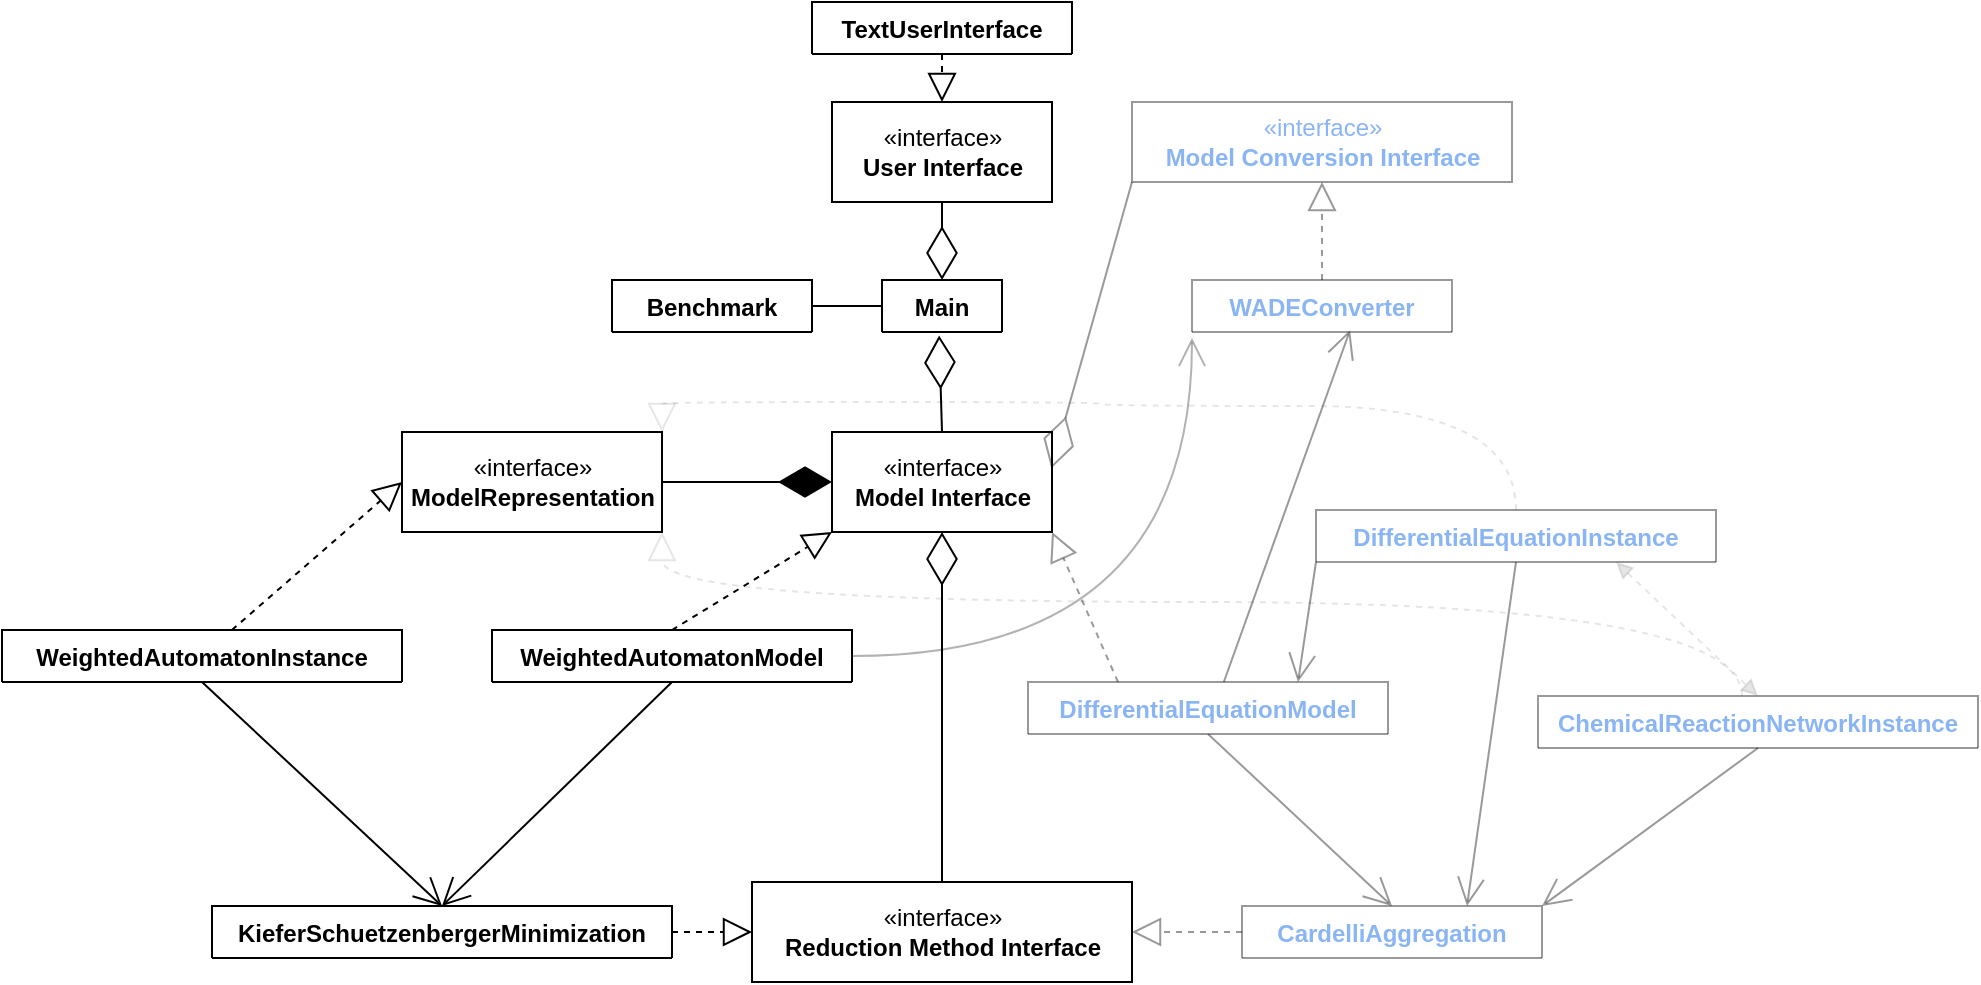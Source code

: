 <mxfile version="13.0.3" type="device"><diagram id="X-JWrB2I_IDT17ATa74M" name="Page-1"><mxGraphModel dx="1952" dy="783" grid="0" gridSize="10" guides="1" tooltips="1" connect="1" arrows="1" fold="1" page="1" pageScale="1" pageWidth="850" pageHeight="1100" math="0" shadow="0"><root><mxCell id="0"/><mxCell id="1" parent="0"/><mxCell id="hrjpZZvlYAZTio8pe_7--60" value="«interface»&lt;br&gt;&lt;div&gt;&lt;b&gt;User Interface&lt;/b&gt;&lt;/div&gt;" style="html=1;align=center;" parent="1" vertex="1"><mxGeometry x="315" y="360" width="110" height="50" as="geometry"/></mxCell><mxCell id="hrjpZZvlYAZTio8pe_7--61" value="«interface»&lt;br&gt;&lt;b&gt;Model Interface&lt;/b&gt;" style="html=1;align=center;" parent="1" vertex="1"><mxGeometry x="315" y="525" width="110" height="50" as="geometry"/></mxCell><mxCell id="hrjpZZvlYAZTio8pe_7--62" value="«interface»&lt;br&gt;&lt;b&gt;Reduction Method Interface&lt;/b&gt;" style="html=1;align=center;" parent="1" vertex="1"><mxGeometry x="275" y="750" width="190" height="50" as="geometry"/></mxCell><mxCell id="hrjpZZvlYAZTio8pe_7--63" value="" style="endArrow=block;dashed=1;endFill=0;endSize=12;html=1;exitX=0.5;exitY=0;exitDx=0;exitDy=0;entryX=0;entryY=1;entryDx=0;entryDy=0;" parent="1" source="hrjpZZvlYAZTio8pe_7--24" target="hrjpZZvlYAZTio8pe_7--61" edge="1"><mxGeometry width="160" relative="1" as="geometry"><mxPoint x="390" y="810" as="sourcePoint"/><mxPoint x="230" y="810" as="targetPoint"/></mxGeometry></mxCell><mxCell id="hrjpZZvlYAZTio8pe_7--64" value="" style="endArrow=block;dashed=1;endFill=0;endSize=12;html=1;entryX=1;entryY=1;entryDx=0;entryDy=0;exitX=0.25;exitY=0;exitDx=0;exitDy=0;opacity=40;" parent="1" source="hrjpZZvlYAZTio8pe_7--28" target="hrjpZZvlYAZTio8pe_7--61" edge="1"><mxGeometry width="160" relative="1" as="geometry"><mxPoint x="230" y="810" as="sourcePoint"/><mxPoint x="390" y="810" as="targetPoint"/></mxGeometry></mxCell><mxCell id="hrjpZZvlYAZTio8pe_7--67" value="" style="endArrow=block;dashed=1;endFill=0;endSize=12;html=1;entryX=0;entryY=0.5;entryDx=0;entryDy=0;exitX=1;exitY=0.5;exitDx=0;exitDy=0;" parent="1" source="hrjpZZvlYAZTio8pe_7--5" target="hrjpZZvlYAZTio8pe_7--62" edge="1"><mxGeometry width="160" relative="1" as="geometry"><mxPoint x="210" y="640" as="sourcePoint"/><mxPoint x="370" y="640" as="targetPoint"/></mxGeometry></mxCell><mxCell id="hrjpZZvlYAZTio8pe_7--70" value="" style="endArrow=open;endFill=1;endSize=12;html=1;entryX=0.5;entryY=0;entryDx=0;entryDy=0;exitX=0.5;exitY=1;exitDx=0;exitDy=0;" parent="1" source="hrjpZZvlYAZTio8pe_7--24" target="hrjpZZvlYAZTio8pe_7--5" edge="1"><mxGeometry width="160" relative="1" as="geometry"><mxPoint x="-150" y="790" as="sourcePoint"/><mxPoint x="370" y="640" as="targetPoint"/></mxGeometry></mxCell><mxCell id="hrjpZZvlYAZTio8pe_7--71" value="" style="endArrow=open;endFill=1;endSize=12;html=1;entryX=0.5;entryY=0;entryDx=0;entryDy=0;exitX=0.5;exitY=1;exitDx=0;exitDy=0;opacity=40;" parent="1" source="hrjpZZvlYAZTio8pe_7--28" target="hrjpZZvlYAZTio8pe_7--20" edge="1"><mxGeometry width="160" relative="1" as="geometry"><mxPoint x="839" y="745" as="sourcePoint"/><mxPoint x="700" y="640" as="targetPoint"/></mxGeometry></mxCell><mxCell id="hrjpZZvlYAZTio8pe_7--73" value="" style="endArrow=none;html=1;strokeColor=#000000;entryX=0;entryY=0.5;entryDx=0;entryDy=0;exitX=1;exitY=0.5;exitDx=0;exitDy=0;" parent="1" source="hrjpZZvlYAZTio8pe_7--32" target="hrjpZZvlYAZTio8pe_7--54" edge="1"><mxGeometry width="50" height="50" relative="1" as="geometry"><mxPoint x="280" y="470" as="sourcePoint"/><mxPoint x="370" y="610" as="targetPoint"/></mxGeometry></mxCell><mxCell id="hrjpZZvlYAZTio8pe_7--74" value="" style="endArrow=diamondThin;endFill=0;endSize=24;html=1;strokeColor=#000000;entryX=0.5;entryY=0;entryDx=0;entryDy=0;exitX=0.5;exitY=1;exitDx=0;exitDy=0;" parent="1" source="hrjpZZvlYAZTio8pe_7--60" target="hrjpZZvlYAZTio8pe_7--51" edge="1"><mxGeometry width="160" relative="1" as="geometry"><mxPoint x="270" y="640" as="sourcePoint"/><mxPoint x="430" y="640" as="targetPoint"/></mxGeometry></mxCell><mxCell id="hrjpZZvlYAZTio8pe_7--75" value="" style="endArrow=block;dashed=1;endFill=0;endSize=12;html=1;strokeColor=#000000;entryX=0.5;entryY=0;entryDx=0;entryDy=0;exitX=0.5;exitY=1;exitDx=0;exitDy=0;" parent="1" target="hrjpZZvlYAZTio8pe_7--60" edge="1" source="hrjpZZvlYAZTio8pe_7--15"><mxGeometry width="160" relative="1" as="geometry"><mxPoint x="370" y="258" as="sourcePoint"/><mxPoint x="430" y="640" as="targetPoint"/></mxGeometry></mxCell><mxCell id="hrjpZZvlYAZTio8pe_7--77" value="" style="endArrow=diamondThin;endFill=0;endSize=24;html=1;strokeColor=#000000;entryX=0.476;entryY=1.068;entryDx=0;entryDy=0;entryPerimeter=0;exitX=0.5;exitY=0;exitDx=0;exitDy=0;" parent="1" target="hrjpZZvlYAZTio8pe_7--54" edge="1" source="hrjpZZvlYAZTio8pe_7--61"><mxGeometry width="160" relative="1" as="geometry"><mxPoint x="340" y="540" as="sourcePoint"/><mxPoint x="610" y="860" as="targetPoint"/></mxGeometry></mxCell><mxCell id="hrjpZZvlYAZTio8pe_7--78" value="" style="endArrow=diamondThin;endFill=0;endSize=24;html=1;strokeColor=#000000;entryX=0.5;entryY=1;entryDx=0;entryDy=0;exitX=0.5;exitY=0;exitDx=0;exitDy=0;" parent="1" target="hrjpZZvlYAZTio8pe_7--61" edge="1" source="hrjpZZvlYAZTio8pe_7--62"><mxGeometry width="160" relative="1" as="geometry"><mxPoint x="355" y="797" as="sourcePoint"/><mxPoint x="610" y="810" as="targetPoint"/></mxGeometry></mxCell><mxCell id="hrjpZZvlYAZTio8pe_7--79" value="&lt;font color=&quot;#8ab5f5&quot;&gt;«interface»&lt;br&gt;&lt;b&gt;Model Conversion Interface&lt;/b&gt;&lt;/font&gt;" style="html=1;align=center;opacity=40;" parent="1" vertex="1"><mxGeometry x="465" y="360" width="190" height="40" as="geometry"/></mxCell><mxCell id="hrjpZZvlYAZTio8pe_7--80" value="" style="endArrow=diamondThin;endFill=0;endSize=24;html=1;strokeColor=#000000;entryX=0.997;entryY=0.363;entryDx=0;entryDy=0;entryPerimeter=0;exitX=0;exitY=1;exitDx=0;exitDy=0;opacity=40;" parent="1" source="hrjpZZvlYAZTio8pe_7--79" target="hrjpZZvlYAZTio8pe_7--61" edge="1"><mxGeometry width="160" relative="1" as="geometry"><mxPoint x="470" y="810" as="sourcePoint"/><mxPoint x="630" y="810" as="targetPoint"/></mxGeometry></mxCell><mxCell id="hrjpZZvlYAZTio8pe_7--85" value="" style="endArrow=block;dashed=1;endFill=0;endSize=12;html=1;strokeColor=#000000;entryX=0.5;entryY=1;entryDx=0;entryDy=0;opacity=40;" parent="1" source="hrjpZZvlYAZTio8pe_7--81" target="hrjpZZvlYAZTio8pe_7--79" edge="1"><mxGeometry width="160" relative="1" as="geometry"><mxPoint x="615" y="538" as="sourcePoint"/><mxPoint x="580" y="790" as="targetPoint"/></mxGeometry></mxCell><mxCell id="hrjpZZvlYAZTio8pe_7--86" value="" style="endArrow=open;endFill=1;endSize=12;html=1;strokeColor=#000000;exitX=0.544;exitY=0;exitDx=0;exitDy=0;entryX=0.608;entryY=0.962;entryDx=0;entryDy=0;entryPerimeter=0;exitPerimeter=0;opacity=40;" parent="1" source="hrjpZZvlYAZTio8pe_7--28" target="hrjpZZvlYAZTio8pe_7--81" edge="1"><mxGeometry width="160" relative="1" as="geometry"><mxPoint x="840" y="750" as="sourcePoint"/><mxPoint x="600" y="568" as="targetPoint"/></mxGeometry></mxCell><mxCell id="hrjpZZvlYAZTio8pe_7--87" value="" style="endArrow=open;endFill=1;endSize=12;html=1;strokeColor=#000000;entryX=0;entryY=1.113;entryDx=0;entryDy=0;entryPerimeter=0;jumpStyle=gap;opacity=30;exitX=1;exitY=0.5;exitDx=0;exitDy=0;edgeStyle=orthogonalEdgeStyle;curved=1;" parent="1" source="hrjpZZvlYAZTio8pe_7--24" target="hrjpZZvlYAZTio8pe_7--84" edge="1"><mxGeometry width="160" relative="1" as="geometry"><mxPoint x="317" y="673" as="sourcePoint"/><mxPoint x="640" y="560" as="targetPoint"/><Array as="points"><mxPoint x="495" y="637"/></Array></mxGeometry></mxCell><mxCell id="erVxuez_FqryJfZXv9MT-2" value="«interface»&lt;br&gt;&lt;b&gt;ModelRepresentation&lt;/b&gt;" style="html=1;" parent="1" vertex="1"><mxGeometry x="100" y="525" width="130" height="50" as="geometry"/></mxCell><mxCell id="erVxuez_FqryJfZXv9MT-3" value="" style="endArrow=diamondThin;endFill=1;endSize=24;html=1;entryX=0;entryY=0.5;entryDx=0;entryDy=0;exitX=1;exitY=0.5;exitDx=0;exitDy=0;" parent="1" source="erVxuez_FqryJfZXv9MT-2" target="hrjpZZvlYAZTio8pe_7--61" edge="1"><mxGeometry width="160" relative="1" as="geometry"><mxPoint x="100" y="670" as="sourcePoint"/><mxPoint x="260" y="670" as="targetPoint"/></mxGeometry></mxCell><mxCell id="p5VW88Ze1UOrL_VoEHNT-9" style="rounded=1;orthogonalLoop=1;jettySize=auto;html=1;endArrow=block;endFill=0;dashed=1;endSize=12;entryX=0;entryY=0.5;entryDx=0;entryDy=0;" edge="1" parent="1" source="p5VW88Ze1UOrL_VoEHNT-5" target="erVxuez_FqryJfZXv9MT-2"><mxGeometry relative="1" as="geometry"/></mxCell><mxCell id="hrjpZZvlYAZTio8pe_7--51" value="Main" style="swimlane;fontStyle=1;align=center;verticalAlign=top;childLayout=stackLayout;horizontal=1;startSize=26;horizontalStack=0;resizeParent=1;resizeParentMax=0;resizeLast=0;collapsible=1;marginBottom=0;" parent="1" vertex="1" collapsed="1"><mxGeometry x="340" y="449" width="60" height="26" as="geometry"><mxRectangle x="251" y="450" width="230" height="66" as="alternateBounds"/></mxGeometry></mxCell><mxCell id="hrjpZZvlYAZTio8pe_7--53" value="" style="line;strokeWidth=1;fillColor=none;align=left;verticalAlign=middle;spacingTop=-1;spacingLeft=3;spacingRight=3;rotatable=0;labelPosition=right;points=[];portConstraint=eastwest;" parent="hrjpZZvlYAZTio8pe_7--51" vertex="1"><mxGeometry y="26" width="60" height="8" as="geometry"/></mxCell><mxCell id="hrjpZZvlYAZTio8pe_7--54" value="+ main(argc : int, argv : char*[]) : int&#10;" style="text;strokeColor=none;fillColor=none;align=left;verticalAlign=top;spacingLeft=4;spacingRight=4;overflow=hidden;rotatable=0;points=[[0,0.5],[1,0.5]];portConstraint=eastwest;" parent="hrjpZZvlYAZTio8pe_7--51" vertex="1"><mxGeometry y="34" width="60" height="32" as="geometry"/></mxCell><mxCell id="p5VW88Ze1UOrL_VoEHNT-10" style="edgeStyle=none;rounded=1;orthogonalLoop=1;jettySize=auto;html=1;exitX=0;exitY=0.5;exitDx=0;exitDy=0;entryX=1;entryY=0.5;entryDx=0;entryDy=0;dashed=1;endArrow=block;endFill=0;endSize=12;opacity=40;" edge="1" parent="1" source="hrjpZZvlYAZTio8pe_7--20" target="hrjpZZvlYAZTio8pe_7--62"><mxGeometry relative="1" as="geometry"/></mxCell><mxCell id="hrjpZZvlYAZTio8pe_7--20" value="CardelliAggregation" style="swimlane;fontStyle=1;align=center;verticalAlign=top;childLayout=stackLayout;horizontal=1;startSize=26;horizontalStack=0;resizeParent=1;resizeParentMax=0;resizeLast=0;collapsible=1;marginBottom=0;opacity=40;fontColor=#8AB5F5;" parent="1" vertex="1" collapsed="1"><mxGeometry x="520" y="762" width="150" height="26" as="geometry"><mxRectangle x="425" y="930" width="440" height="150" as="alternateBounds"/></mxGeometry></mxCell><mxCell id="hrjpZZvlYAZTio8pe_7--22" value="" style="line;strokeWidth=1;fillColor=none;align=left;verticalAlign=middle;spacingTop=-1;spacingLeft=3;spacingRight=3;rotatable=0;labelPosition=right;points=[];portConstraint=eastwest;" parent="hrjpZZvlYAZTio8pe_7--20" vertex="1"><mxGeometry y="26" width="150" height="8" as="geometry"/></mxCell><mxCell id="hrjpZZvlYAZTio8pe_7--23" value="+ reduce(validated_input : ModelRepresentation) : ModelRepresentation&#10;- init()&#10;- largest_equivalence()&#10;- backward_prepartitioning()&#10;- split()&#10;- compute_fr()&#10;- compute_br()" style="text;strokeColor=none;fillColor=none;align=left;verticalAlign=top;spacingLeft=4;spacingRight=4;overflow=hidden;rotatable=0;points=[[0,0.5],[1,0.5]];portConstraint=eastwest;fontStyle=4" parent="hrjpZZvlYAZTio8pe_7--20" vertex="1"><mxGeometry y="34" width="150" height="116" as="geometry"/></mxCell><mxCell id="hrjpZZvlYAZTio8pe_7--5" value="KieferSchuetzenbergerMinimization" style="swimlane;fontStyle=1;align=center;verticalAlign=top;childLayout=stackLayout;horizontal=1;startSize=26;horizontalStack=0;resizeParent=1;resizeParentMax=0;resizeLast=0;collapsible=1;marginBottom=0;" parent="1" vertex="1" collapsed="1"><mxGeometry x="5" y="762" width="230" height="26" as="geometry"><mxRectangle x="-90" y="930" width="460" height="104" as="alternateBounds"/></mxGeometry></mxCell><mxCell id="hrjpZZvlYAZTio8pe_7--7" value="" style="line;strokeWidth=1;fillColor=none;align=left;verticalAlign=middle;spacingTop=-1;spacingLeft=3;spacingRight=3;rotatable=0;labelPosition=right;points=[];portConstraint=eastwest;" parent="hrjpZZvlYAZTio8pe_7--5" vertex="1"><mxGeometry y="26" width="230" height="8" as="geometry"/></mxCell><mxCell id="hrjpZZvlYAZTio8pe_7--8" value="+ reduce(validated_input : ModelRepresentation*) : ModelRepresentation*&#10;- WeightedAutomatonInstance* forward_reduction(WeightedAutomatonInstance*)&#10;- WeightedAutomatonInstance* backward_reduction(WeightedAutomatonInstance*)&#10;- schuetzenberger_construction()&#10;" style="text;strokeColor=none;fillColor=none;align=left;verticalAlign=top;spacingLeft=4;spacingRight=4;overflow=hidden;rotatable=0;points=[[0,0.5],[1,0.5]];portConstraint=eastwest;fontStyle=4" parent="hrjpZZvlYAZTio8pe_7--5" vertex="1"><mxGeometry y="34" width="230" height="70" as="geometry"/></mxCell><mxCell id="p5VW88Ze1UOrL_VoEHNT-12" value="" style="endArrow=open;endFill=1;endSize=12;html=1;entryX=0.5;entryY=0;entryDx=0;entryDy=0;exitX=0.5;exitY=1;exitDx=0;exitDy=0;" edge="1" parent="1" source="p5VW88Ze1UOrL_VoEHNT-5" target="hrjpZZvlYAZTio8pe_7--5"><mxGeometry width="160" relative="1" as="geometry"><mxPoint x="-110" y="660" as="sourcePoint"/><mxPoint x="-215" y="736" as="targetPoint"/></mxGeometry></mxCell><mxCell id="p5VW88Ze1UOrL_VoEHNT-5" value="WeightedAutomatonInstance" style="swimlane;fontStyle=1;align=center;verticalAlign=top;childLayout=stackLayout;horizontal=1;startSize=26;horizontalStack=0;resizeParent=1;resizeParentMax=0;resizeLast=0;collapsible=1;marginBottom=0;" vertex="1" collapsed="1" parent="1"><mxGeometry x="-100" y="624" width="200" height="26" as="geometry"><mxRectangle x="-270" y="560" width="190" height="86" as="alternateBounds"/></mxGeometry></mxCell><mxCell id="p5VW88Ze1UOrL_VoEHNT-6" value="+ field: type" style="text;strokeColor=none;fillColor=none;align=left;verticalAlign=top;spacingLeft=4;spacingRight=4;overflow=hidden;rotatable=0;points=[[0,0.5],[1,0.5]];portConstraint=eastwest;" vertex="1" parent="p5VW88Ze1UOrL_VoEHNT-5"><mxGeometry y="26" width="200" height="26" as="geometry"/></mxCell><mxCell id="p5VW88Ze1UOrL_VoEHNT-7" value="" style="line;strokeWidth=1;fillColor=none;align=left;verticalAlign=middle;spacingTop=-1;spacingLeft=3;spacingRight=3;rotatable=0;labelPosition=right;points=[];portConstraint=eastwest;" vertex="1" parent="p5VW88Ze1UOrL_VoEHNT-5"><mxGeometry y="52" width="200" height="8" as="geometry"/></mxCell><mxCell id="p5VW88Ze1UOrL_VoEHNT-8" value="+ method(type): type" style="text;strokeColor=none;fillColor=none;align=left;verticalAlign=top;spacingLeft=4;spacingRight=4;overflow=hidden;rotatable=0;points=[[0,0.5],[1,0.5]];portConstraint=eastwest;" vertex="1" parent="p5VW88Ze1UOrL_VoEHNT-5"><mxGeometry y="60" width="200" height="26" as="geometry"/></mxCell><mxCell id="hrjpZZvlYAZTio8pe_7--15" value="TextUserInterface" style="swimlane;fontStyle=1;align=center;verticalAlign=top;childLayout=stackLayout;horizontal=1;startSize=26;horizontalStack=0;resizeParent=1;resizeParentMax=0;resizeLast=0;collapsible=1;marginBottom=0;" parent="1" vertex="1" collapsed="1"><mxGeometry x="305" y="310" width="130" height="26" as="geometry"><mxRectangle x="210" y="80" width="340" height="176" as="alternateBounds"/></mxGeometry></mxCell><mxCell id="hrjpZZvlYAZTio8pe_7--17" value="" style="line;strokeWidth=1;fillColor=none;align=left;verticalAlign=middle;spacingTop=-1;spacingLeft=3;spacingRight=3;rotatable=0;labelPosition=right;points=[];portConstraint=eastwest;" parent="hrjpZZvlYAZTio8pe_7--15" vertex="1"><mxGeometry y="26" width="130" height="8" as="geometry"/></mxCell><mxCell id="hrjpZZvlYAZTio8pe_7--18" value="+ select_task() : enum Task&#10;+ select_model() : ModelInterface&#10;+ select_method() :  ReductionMethodInterface&#10;+ select_input_method() : enum IOMethod&#10;+ file_input() : FILE*&#10;+ stdin_input() : char*&#10;+ select_output_method() : enum IOMethod&#10;+ display_exec_file(output_destination : FILE*) &#10;+ display_exec_stdout(output : char* ) " style="text;strokeColor=none;fillColor=none;align=left;verticalAlign=top;spacingLeft=4;spacingRight=4;overflow=hidden;rotatable=0;points=[[0,0.5],[1,0.5]];portConstraint=eastwest;fontStyle=4" parent="hrjpZZvlYAZTio8pe_7--15" vertex="1"><mxGeometry y="34" width="130" height="142" as="geometry"/></mxCell><mxCell id="hrjpZZvlYAZTio8pe_7--32" value="Benchmark" style="swimlane;fontStyle=1;align=center;verticalAlign=top;childLayout=stackLayout;horizontal=1;startSize=26;horizontalStack=0;resizeParent=1;resizeParentMax=0;resizeLast=0;collapsible=1;marginBottom=0;" parent="1" vertex="1" collapsed="1"><mxGeometry x="205" y="449" width="100" height="26" as="geometry"><mxRectangle x="-140" y="423" width="301" height="120" as="alternateBounds"/></mxGeometry></mxCell><mxCell id="hrjpZZvlYAZTio8pe_7--36" value="+&lt;u&gt;&amp;nbsp;explicit_wa_benchmark_example : char*&lt;br&gt;&lt;/u&gt;" style="text;html=1;align=left;verticalAlign=middle;resizable=0;points=[];autosize=1;" parent="hrjpZZvlYAZTio8pe_7--32" vertex="1"><mxGeometry y="26" width="100" height="20" as="geometry"/></mxCell><mxCell id="hrjpZZvlYAZTio8pe_7--37" value="&lt;div&gt;&lt;span&gt;+ &lt;/span&gt;&lt;u&gt;explicit_de_benchmark_exampel : char*&lt;/u&gt;&lt;/div&gt;" style="text;html=1;align=left;verticalAlign=middle;resizable=0;points=[];autosize=1;" parent="hrjpZZvlYAZTio8pe_7--32" vertex="1"><mxGeometry y="46" width="100" height="20" as="geometry"/></mxCell><mxCell id="hrjpZZvlYAZTio8pe_7--34" value="" style="line;strokeWidth=1;fillColor=none;align=left;verticalAlign=middle;spacingTop=-1;spacingLeft=3;spacingRight=3;rotatable=0;labelPosition=right;points=[];portConstraint=eastwest;" parent="hrjpZZvlYAZTio8pe_7--32" vertex="1"><mxGeometry y="66" width="100" height="14" as="geometry"/></mxCell><mxCell id="hrjpZZvlYAZTio8pe_7--41" value="&lt;u&gt;+ DE_benchmark_generator(variables : int) : char*&lt;/u&gt;" style="text;html=1;align=left;verticalAlign=middle;resizable=0;points=[];autosize=1;" parent="hrjpZZvlYAZTio8pe_7--32" vertex="1"><mxGeometry y="80" width="100" height="20" as="geometry"/></mxCell><mxCell id="hrjpZZvlYAZTio8pe_7--39" value="&lt;u&gt;+&amp;nbsp; WA_benchmark_generator(states : int) : char*&lt;/u&gt;" style="text;html=1;align=left;verticalAlign=middle;resizable=0;points=[];autosize=1;" parent="hrjpZZvlYAZTio8pe_7--32" vertex="1"><mxGeometry y="100" width="100" height="20" as="geometry"/></mxCell><mxCell id="p5VW88Ze1UOrL_VoEHNT-27" style="edgeStyle=orthogonalEdgeStyle;curved=1;rounded=1;jumpStyle=gap;orthogonalLoop=1;jettySize=auto;html=1;entryX=1;entryY=0;entryDx=0;entryDy=0;dashed=1;endArrow=block;endFill=0;endSize=12;fontColor=#8AB5F5;opacity=10;" edge="1" parent="1" source="p5VW88Ze1UOrL_VoEHNT-17" target="erVxuez_FqryJfZXv9MT-2"><mxGeometry relative="1" as="geometry"><Array as="points"><mxPoint x="450" y="512"/><mxPoint x="450" y="510"/><mxPoint x="230" y="510"/></Array></mxGeometry></mxCell><mxCell id="p5VW88Ze1UOrL_VoEHNT-26" style="edgeStyle=orthogonalEdgeStyle;rounded=1;jumpStyle=gap;orthogonalLoop=1;jettySize=auto;html=1;entryX=1;entryY=1;entryDx=0;entryDy=0;dashed=1;endArrow=block;endFill=0;endSize=12;fontColor=#8AB5F5;opacity=10;curved=1;" edge="1" parent="1" source="p5VW88Ze1UOrL_VoEHNT-21" target="erVxuez_FqryJfZXv9MT-2"><mxGeometry relative="1" as="geometry"><Array as="points"><mxPoint x="770" y="610"/><mxPoint x="230" y="610"/></Array></mxGeometry></mxCell><mxCell id="p5VW88Ze1UOrL_VoEHNT-28" value="" style="endArrow=open;endFill=1;endSize=12;html=1;strokeColor=#000000;exitX=0;exitY=1;exitDx=0;exitDy=0;entryX=0.75;entryY=0;entryDx=0;entryDy=0;opacity=40;" edge="1" parent="1" source="p5VW88Ze1UOrL_VoEHNT-17" target="hrjpZZvlYAZTio8pe_7--28"><mxGeometry width="160" relative="1" as="geometry"><mxPoint x="790" y="660" as="sourcePoint"/><mxPoint x="786.12" y="598.012" as="targetPoint"/></mxGeometry></mxCell><mxCell id="p5VW88Ze1UOrL_VoEHNT-29" value="" style="endArrow=open;endFill=1;endSize=12;html=1;strokeColor=#000000;exitX=0.5;exitY=1;exitDx=0;exitDy=0;entryX=1;entryY=0;entryDx=0;entryDy=0;opacity=40;" edge="1" parent="1" source="p5VW88Ze1UOrL_VoEHNT-21" target="hrjpZZvlYAZTio8pe_7--20"><mxGeometry width="160" relative="1" as="geometry"><mxPoint x="760" y="690" as="sourcePoint"/><mxPoint x="756.12" y="628.012" as="targetPoint"/></mxGeometry></mxCell><mxCell id="p5VW88Ze1UOrL_VoEHNT-30" value="" style="endArrow=open;endFill=1;endSize=12;html=1;strokeColor=#000000;entryX=0.75;entryY=0;entryDx=0;entryDy=0;opacity=40;exitX=0.5;exitY=1;exitDx=0;exitDy=0;" edge="1" parent="1" source="p5VW88Ze1UOrL_VoEHNT-17" target="hrjpZZvlYAZTio8pe_7--20"><mxGeometry width="160" relative="1" as="geometry"><mxPoint x="690" y="530" as="sourcePoint"/><mxPoint x="550" y="823" as="targetPoint"/></mxGeometry></mxCell><mxCell id="hrjpZZvlYAZTio8pe_7--81" value="WADEConverter" style="swimlane;fontStyle=1;align=center;verticalAlign=top;childLayout=stackLayout;horizontal=1;startSize=26;horizontalStack=0;resizeParent=1;resizeParentMax=0;resizeLast=0;collapsible=1;marginBottom=0;opacity=40;fontColor=#8AB5F5;" parent="1" vertex="1" collapsed="1"><mxGeometry x="495" y="449" width="130" height="26" as="geometry"><mxRectangle x="550" y="540" width="500" height="80" as="alternateBounds"/></mxGeometry></mxCell><mxCell id="hrjpZZvlYAZTio8pe_7--83" value="" style="line;strokeWidth=1;fillColor=none;align=left;verticalAlign=middle;spacingTop=-1;spacingLeft=3;spacingRight=3;rotatable=0;labelPosition=right;points=[];portConstraint=eastwest;" parent="hrjpZZvlYAZTio8pe_7--81" vertex="1"><mxGeometry y="26" width="130" height="8" as="geometry"/></mxCell><mxCell id="hrjpZZvlYAZTio8pe_7--84" value="+ convert_left_to_right(representation : ModelRepresentation) : ModelRepresentation&#10;+ convert_right_to_left(representation : ModelRepresentation) : ModelRepresentation" style="text;strokeColor=none;fillColor=none;align=left;verticalAlign=top;spacingLeft=4;spacingRight=4;overflow=hidden;rotatable=0;points=[[0,0.5],[1,0.5]];portConstraint=eastwest;fontStyle=4" parent="hrjpZZvlYAZTio8pe_7--81" vertex="1"><mxGeometry y="34" width="130" height="46" as="geometry"/></mxCell><mxCell id="p5VW88Ze1UOrL_VoEHNT-31" value="" style="endArrow=block;startArrow=block;endFill=1;startFill=1;html=1;dashed=1;fontColor=#8AB5F5;opacity=10;entryX=0.5;entryY=0;entryDx=0;entryDy=0;exitX=0.75;exitY=1;exitDx=0;exitDy=0;" edge="1" parent="1" source="p5VW88Ze1UOrL_VoEHNT-17" target="p5VW88Ze1UOrL_VoEHNT-21"><mxGeometry width="160" relative="1" as="geometry"><mxPoint x="790" y="600" as="sourcePoint"/><mxPoint x="940" y="620" as="targetPoint"/></mxGeometry></mxCell><mxCell id="hrjpZZvlYAZTio8pe_7--24" value="WeightedAutomatonModel" style="swimlane;fontStyle=1;align=center;verticalAlign=top;childLayout=stackLayout;horizontal=1;startSize=26;horizontalStack=0;resizeParent=1;resizeParentMax=0;resizeLast=0;collapsible=1;marginBottom=0;" parent="1" vertex="1" collapsed="1"><mxGeometry x="145" y="624" width="180" height="26" as="geometry"><mxRectangle x="-120" y="686" width="370" height="120" as="alternateBounds"/></mxGeometry></mxCell><mxCell id="hrjpZZvlYAZTio8pe_7--57" value="&lt;u&gt;+ reductions : ReductionMethodInterface[]&lt;br&gt;+ conversions : ConversionMethodInterface[]&lt;/u&gt;" style="text;html=1;align=left;verticalAlign=middle;resizable=0;points=[];autosize=1;" parent="hrjpZZvlYAZTio8pe_7--24" vertex="1"><mxGeometry y="26" width="180" height="30" as="geometry"/></mxCell><mxCell id="hrjpZZvlYAZTio8pe_7--26" value="" style="line;strokeWidth=1;fillColor=none;align=left;verticalAlign=middle;spacingTop=-1;spacingLeft=3;spacingRight=3;rotatable=0;labelPosition=right;points=[];portConstraint=eastwest;" parent="hrjpZZvlYAZTio8pe_7--24" vertex="1"><mxGeometry y="56" width="180" height="14" as="geometry"/></mxCell><mxCell id="hrjpZZvlYAZTio8pe_7--27" value="+ validate_model_instance(input : char*) : ModelRepresentation&#10;+ summarize_reduction(input : ModelRepresentation,&#10;               reduced: ModelRepresentation)" style="text;strokeColor=none;fillColor=none;align=left;verticalAlign=top;spacingLeft=4;spacingRight=4;overflow=hidden;rotatable=0;points=[[0,0.5],[1,0.5]];portConstraint=eastwest;fontStyle=4" parent="hrjpZZvlYAZTio8pe_7--24" vertex="1"><mxGeometry y="70" width="180" height="50" as="geometry"/></mxCell><mxCell id="hrjpZZvlYAZTio8pe_7--28" value="DifferentialEquationModel" style="swimlane;fontStyle=1;align=center;verticalAlign=top;childLayout=stackLayout;horizontal=1;startSize=26;horizontalStack=0;resizeParent=1;resizeParentMax=0;resizeLast=0;collapsible=1;marginBottom=0;opacity=40;fontColor=#8AB5F5;" parent="1" vertex="1" collapsed="1"><mxGeometry x="413" y="650" width="180" height="26" as="geometry"><mxRectangle x="480" y="686" width="390" height="140" as="alternateBounds"/></mxGeometry></mxCell><mxCell id="hrjpZZvlYAZTio8pe_7--29" value="+ representation : ModelRepresentation&#10;+ reductions : ReductionMethodInterface[]&#10;+ conversions : ConversionMethodInterface[]" style="text;strokeColor=none;fillColor=none;align=left;verticalAlign=top;spacingLeft=4;spacingRight=4;overflow=hidden;rotatable=0;points=[[0,0.5],[1,0.5]];portConstraint=eastwest;fontStyle=4" parent="hrjpZZvlYAZTio8pe_7--28" vertex="1"><mxGeometry y="26" width="180" height="54" as="geometry"/></mxCell><mxCell id="hrjpZZvlYAZTio8pe_7--30" value="" style="line;strokeWidth=1;fillColor=none;align=left;verticalAlign=middle;spacingTop=-1;spacingLeft=3;spacingRight=3;rotatable=0;labelPosition=right;points=[];portConstraint=eastwest;" parent="hrjpZZvlYAZTio8pe_7--28" vertex="1"><mxGeometry y="80" width="180" height="2" as="geometry"/></mxCell><mxCell id="hrjpZZvlYAZTio8pe_7--31" value="+ validate_model_instance(input : char*) : ModelRepresentation&#10;+ summarize_reduction(input : ModelRepresentation,&#10;               reduced: ModelRepresentation) : char*" style="text;strokeColor=none;fillColor=none;align=left;verticalAlign=top;spacingLeft=4;spacingRight=4;overflow=hidden;rotatable=0;points=[[0,0.5],[1,0.5]];portConstraint=eastwest;fontStyle=4" parent="hrjpZZvlYAZTio8pe_7--28" vertex="1"><mxGeometry y="82" width="180" height="58" as="geometry"/></mxCell><mxCell id="p5VW88Ze1UOrL_VoEHNT-17" value="DifferentialEquationInstance" style="swimlane;fontStyle=1;align=center;verticalAlign=top;childLayout=stackLayout;horizontal=1;startSize=26;horizontalStack=0;resizeParent=1;resizeParentMax=0;resizeLast=0;collapsible=1;marginBottom=0;fontColor=#8AB5F5;opacity=40;" vertex="1" collapsed="1" parent="1"><mxGeometry x="557" y="564" width="200" height="26" as="geometry"><mxRectangle x="650" y="540" width="170" height="86" as="alternateBounds"/></mxGeometry></mxCell><mxCell id="p5VW88Ze1UOrL_VoEHNT-18" value="+ field: type" style="text;strokeColor=none;fillColor=none;align=left;verticalAlign=top;spacingLeft=4;spacingRight=4;overflow=hidden;rotatable=0;points=[[0,0.5],[1,0.5]];portConstraint=eastwest;" vertex="1" parent="p5VW88Ze1UOrL_VoEHNT-17"><mxGeometry y="26" width="200" height="26" as="geometry"/></mxCell><mxCell id="p5VW88Ze1UOrL_VoEHNT-19" value="" style="line;strokeWidth=1;fillColor=none;align=left;verticalAlign=middle;spacingTop=-1;spacingLeft=3;spacingRight=3;rotatable=0;labelPosition=right;points=[];portConstraint=eastwest;" vertex="1" parent="p5VW88Ze1UOrL_VoEHNT-17"><mxGeometry y="52" width="200" height="8" as="geometry"/></mxCell><mxCell id="p5VW88Ze1UOrL_VoEHNT-20" value="+ method(type): type" style="text;strokeColor=none;fillColor=none;align=left;verticalAlign=top;spacingLeft=4;spacingRight=4;overflow=hidden;rotatable=0;points=[[0,0.5],[1,0.5]];portConstraint=eastwest;" vertex="1" parent="p5VW88Ze1UOrL_VoEHNT-17"><mxGeometry y="60" width="200" height="26" as="geometry"/></mxCell><mxCell id="p5VW88Ze1UOrL_VoEHNT-21" value="ChemicalReactionNetworkInstance" style="swimlane;fontStyle=1;childLayout=stackLayout;horizontal=1;startSize=26;fillColor=none;horizontalStack=0;resizeParent=1;resizeParentMax=0;resizeLast=0;collapsible=1;marginBottom=0;fontColor=#8AB5F5;opacity=40;" vertex="1" collapsed="1" parent="1"><mxGeometry x="668" y="657" width="220" height="26" as="geometry"><mxRectangle x="670" y="540" width="200" height="104" as="alternateBounds"/></mxGeometry></mxCell><mxCell id="p5VW88Ze1UOrL_VoEHNT-22" value="+ field: type" style="text;strokeColor=none;fillColor=none;align=left;verticalAlign=top;spacingLeft=4;spacingRight=4;overflow=hidden;rotatable=0;points=[[0,0.5],[1,0.5]];portConstraint=eastwest;" vertex="1" parent="p5VW88Ze1UOrL_VoEHNT-21"><mxGeometry y="26" width="220" height="26" as="geometry"/></mxCell><mxCell id="p5VW88Ze1UOrL_VoEHNT-23" value="+ field: type" style="text;strokeColor=none;fillColor=none;align=left;verticalAlign=top;spacingLeft=4;spacingRight=4;overflow=hidden;rotatable=0;points=[[0,0.5],[1,0.5]];portConstraint=eastwest;" vertex="1" parent="p5VW88Ze1UOrL_VoEHNT-21"><mxGeometry y="52" width="220" height="26" as="geometry"/></mxCell><mxCell id="p5VW88Ze1UOrL_VoEHNT-24" value="+ field: type" style="text;strokeColor=none;fillColor=none;align=left;verticalAlign=top;spacingLeft=4;spacingRight=4;overflow=hidden;rotatable=0;points=[[0,0.5],[1,0.5]];portConstraint=eastwest;" vertex="1" parent="p5VW88Ze1UOrL_VoEHNT-21"><mxGeometry y="78" width="220" height="26" as="geometry"/></mxCell></root></mxGraphModel></diagram></mxfile>